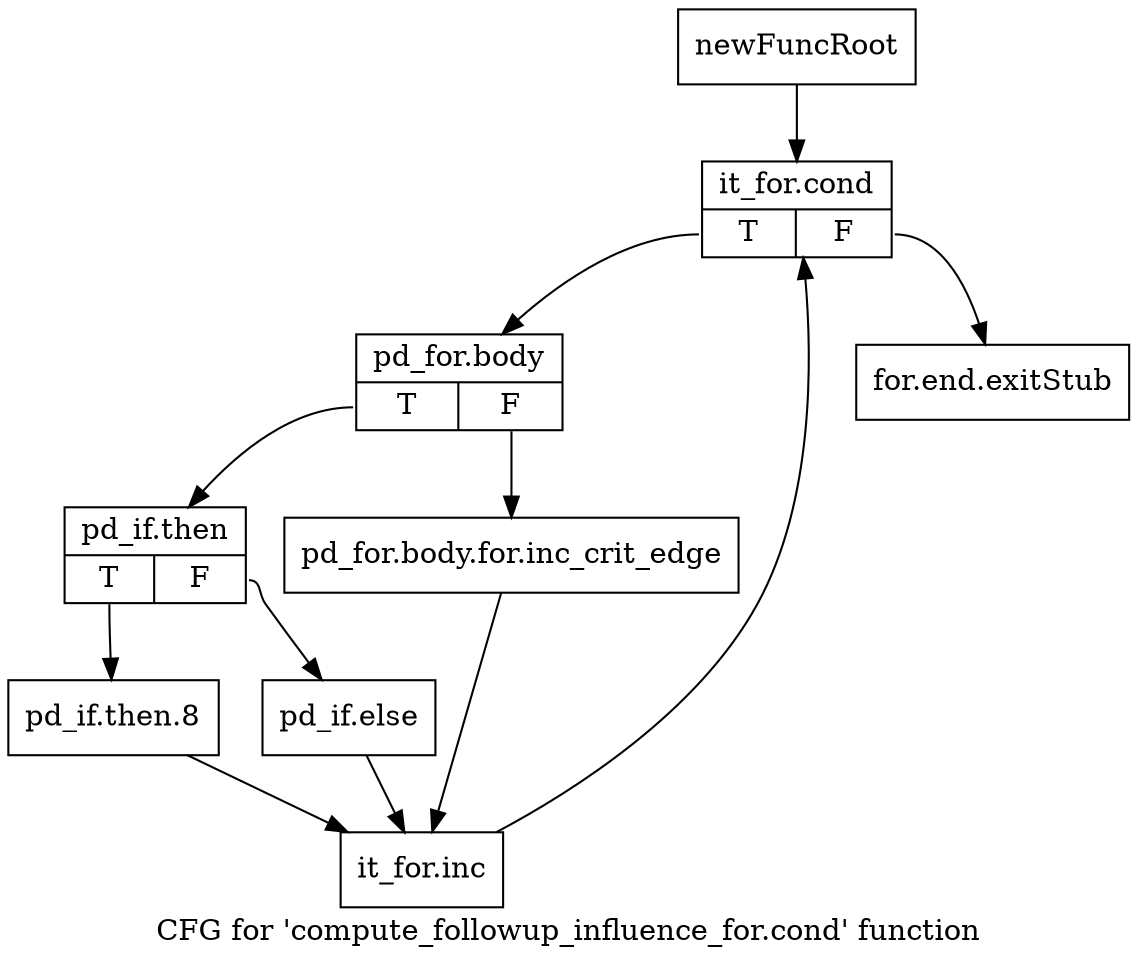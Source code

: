 digraph "CFG for 'compute_followup_influence_for.cond' function" {
	label="CFG for 'compute_followup_influence_for.cond' function";

	Node0x3ff9aa0 [shape=record,label="{newFuncRoot}"];
	Node0x3ff9aa0 -> Node0x3ff9b40;
	Node0x3ff9af0 [shape=record,label="{for.end.exitStub}"];
	Node0x3ff9b40 [shape=record,label="{it_for.cond|{<s0>T|<s1>F}}"];
	Node0x3ff9b40:s0 -> Node0x3ff9b90;
	Node0x3ff9b40:s1 -> Node0x3ff9af0;
	Node0x3ff9b90 [shape=record,label="{pd_for.body|{<s0>T|<s1>F}}"];
	Node0x3ff9b90:s0 -> Node0x3ff9c30;
	Node0x3ff9b90:s1 -> Node0x3ff9be0;
	Node0x3ff9be0 [shape=record,label="{pd_for.body.for.inc_crit_edge}"];
	Node0x3ff9be0 -> Node0x3ff9d20;
	Node0x3ff9c30 [shape=record,label="{pd_if.then|{<s0>T|<s1>F}}"];
	Node0x3ff9c30:s0 -> Node0x3ff9cd0;
	Node0x3ff9c30:s1 -> Node0x3ff9c80;
	Node0x3ff9c80 [shape=record,label="{pd_if.else}"];
	Node0x3ff9c80 -> Node0x3ff9d20;
	Node0x3ff9cd0 [shape=record,label="{pd_if.then.8}"];
	Node0x3ff9cd0 -> Node0x3ff9d20;
	Node0x3ff9d20 [shape=record,label="{it_for.inc}"];
	Node0x3ff9d20 -> Node0x3ff9b40;
}
